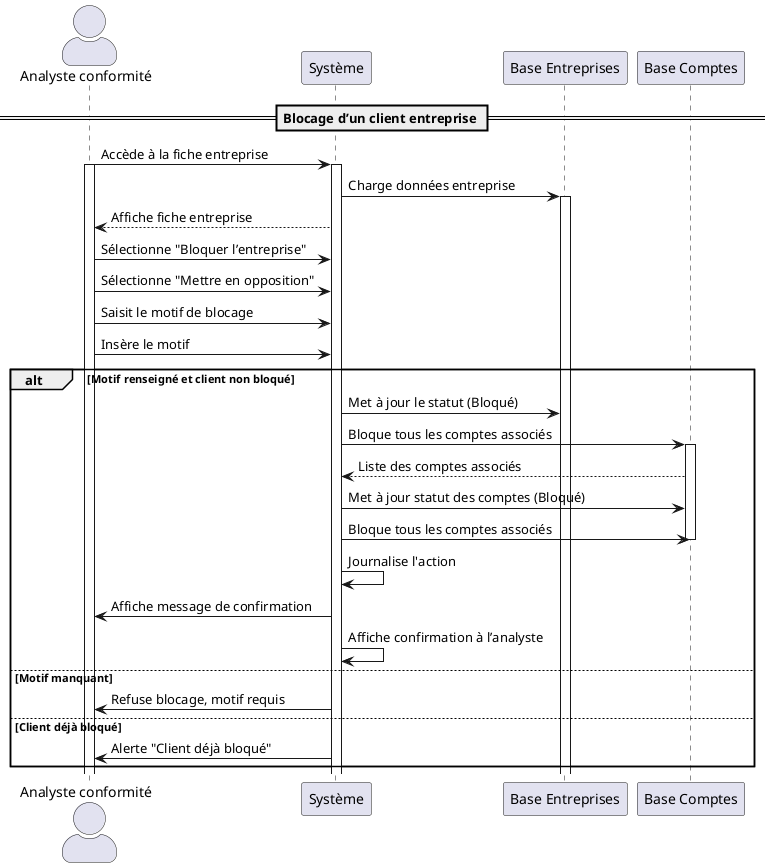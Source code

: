 @startuml UC033
skinparam actorStyle awesome

actor "Analyste conformité" as Analyste
participant "Système" as Système
participant "Base Entreprises" as Entreprises
participant "Base Comptes" as Comptes

== Blocage d’un client entreprise ==

Analyste -> Système : Accède à la fiche entreprise
activate Analyste
activate Système
Système -> Entreprises : Charge données entreprise
activate Entreprises
Système --> Analyste : Affiche fiche entreprise
Analyste -> Système : Sélectionne "Bloquer l’entreprise"
Analyste -> Système : Sélectionne "Mettre en opposition"
Analyste -> Système : Saisit le motif de blocage
Analyste -> Système : Insère le motif

alt Motif renseigné et client non bloqué
    Système -> Entreprises : Met à jour le statut (Bloqué)
    Système -> Comptes : Bloque tous les comptes associés
    activate Comptes
    Comptes --> Système : Liste des comptes associés
    Système -> Comptes : Met à jour statut des comptes (Bloqué)
    Système -> Comptes : Bloque tous les comptes associés
    deactivate Comptes
    Système -> Système : Journalise l'action
    Système -> Analyste : Affiche message de confirmation
    
    Système -> Système : Affiche confirmation à l’analyste
else Motif manquant
    Système -> Analyste : Refuse blocage, motif requis
else Client déjà bloqué
    Système -> Analyste : Alerte "Client déjà bloqué"
end
@enduml
